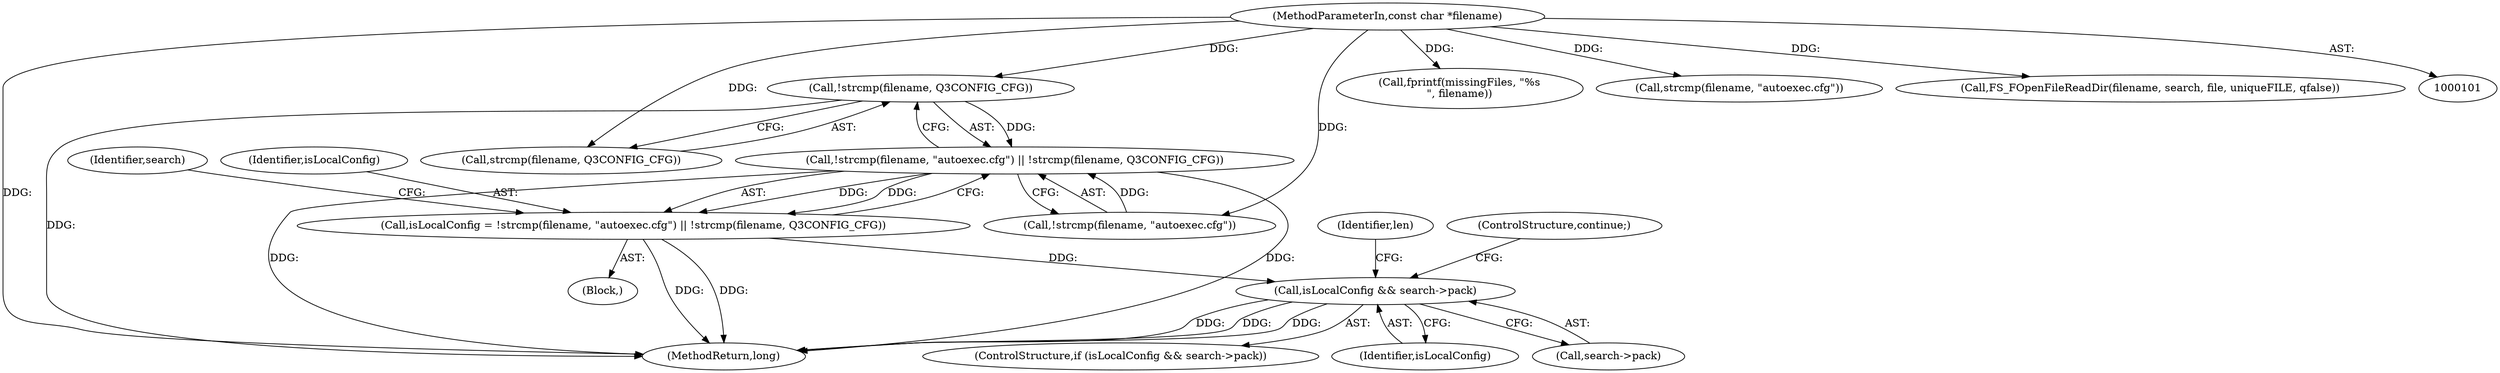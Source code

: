 digraph "0_OpenJK_b6ff2bcb1e4e6976d61e316175c6d7c99860fe20_1@API" {
"1000122" [label="(Call,!strcmp(filename, Q3CONFIG_CFG))"];
"1000102" [label="(MethodParameterIn,const char *filename)"];
"1000117" [label="(Call,!strcmp(filename, \"autoexec.cfg\") || !strcmp(filename, Q3CONFIG_CFG))"];
"1000115" [label="(Call,isLocalConfig = !strcmp(filename, \"autoexec.cfg\") || !strcmp(filename, Q3CONFIG_CFG))"];
"1000138" [label="(Call,isLocalConfig && search->pack)"];
"1000122" [label="(Call,!strcmp(filename, Q3CONFIG_CFG))"];
"1000128" [label="(Identifier,search)"];
"1000194" [label="(MethodReturn,long)"];
"1000105" [label="(Block,)"];
"1000139" [label="(Identifier,isLocalConfig)"];
"1000138" [label="(Call,isLocalConfig && search->pack)"];
"1000145" [label="(Identifier,len)"];
"1000118" [label="(Call,!strcmp(filename, \"autoexec.cfg\"))"];
"1000123" [label="(Call,strcmp(filename, Q3CONFIG_CFG))"];
"1000143" [label="(ControlStructure,continue;)"];
"1000116" [label="(Identifier,isLocalConfig)"];
"1000137" [label="(ControlStructure,if (isLocalConfig && search->pack))"];
"1000102" [label="(MethodParameterIn,const char *filename)"];
"1000140" [label="(Call,search->pack)"];
"1000176" [label="(Call,fprintf(missingFiles, \"%s\n\", filename))"];
"1000117" [label="(Call,!strcmp(filename, \"autoexec.cfg\") || !strcmp(filename, Q3CONFIG_CFG))"];
"1000119" [label="(Call,strcmp(filename, \"autoexec.cfg\"))"];
"1000115" [label="(Call,isLocalConfig = !strcmp(filename, \"autoexec.cfg\") || !strcmp(filename, Q3CONFIG_CFG))"];
"1000146" [label="(Call,FS_FOpenFileReadDir(filename, search, file, uniqueFILE, qfalse))"];
"1000122" -> "1000117"  [label="AST: "];
"1000122" -> "1000123"  [label="CFG: "];
"1000123" -> "1000122"  [label="AST: "];
"1000117" -> "1000122"  [label="CFG: "];
"1000122" -> "1000194"  [label="DDG: "];
"1000122" -> "1000117"  [label="DDG: "];
"1000102" -> "1000122"  [label="DDG: "];
"1000102" -> "1000101"  [label="AST: "];
"1000102" -> "1000194"  [label="DDG: "];
"1000102" -> "1000118"  [label="DDG: "];
"1000102" -> "1000119"  [label="DDG: "];
"1000102" -> "1000123"  [label="DDG: "];
"1000102" -> "1000146"  [label="DDG: "];
"1000102" -> "1000176"  [label="DDG: "];
"1000117" -> "1000115"  [label="AST: "];
"1000117" -> "1000118"  [label="CFG: "];
"1000118" -> "1000117"  [label="AST: "];
"1000115" -> "1000117"  [label="CFG: "];
"1000117" -> "1000194"  [label="DDG: "];
"1000117" -> "1000194"  [label="DDG: "];
"1000117" -> "1000115"  [label="DDG: "];
"1000117" -> "1000115"  [label="DDG: "];
"1000118" -> "1000117"  [label="DDG: "];
"1000115" -> "1000105"  [label="AST: "];
"1000116" -> "1000115"  [label="AST: "];
"1000128" -> "1000115"  [label="CFG: "];
"1000115" -> "1000194"  [label="DDG: "];
"1000115" -> "1000194"  [label="DDG: "];
"1000115" -> "1000138"  [label="DDG: "];
"1000138" -> "1000137"  [label="AST: "];
"1000138" -> "1000139"  [label="CFG: "];
"1000138" -> "1000140"  [label="CFG: "];
"1000139" -> "1000138"  [label="AST: "];
"1000140" -> "1000138"  [label="AST: "];
"1000143" -> "1000138"  [label="CFG: "];
"1000145" -> "1000138"  [label="CFG: "];
"1000138" -> "1000194"  [label="DDG: "];
"1000138" -> "1000194"  [label="DDG: "];
"1000138" -> "1000194"  [label="DDG: "];
}
